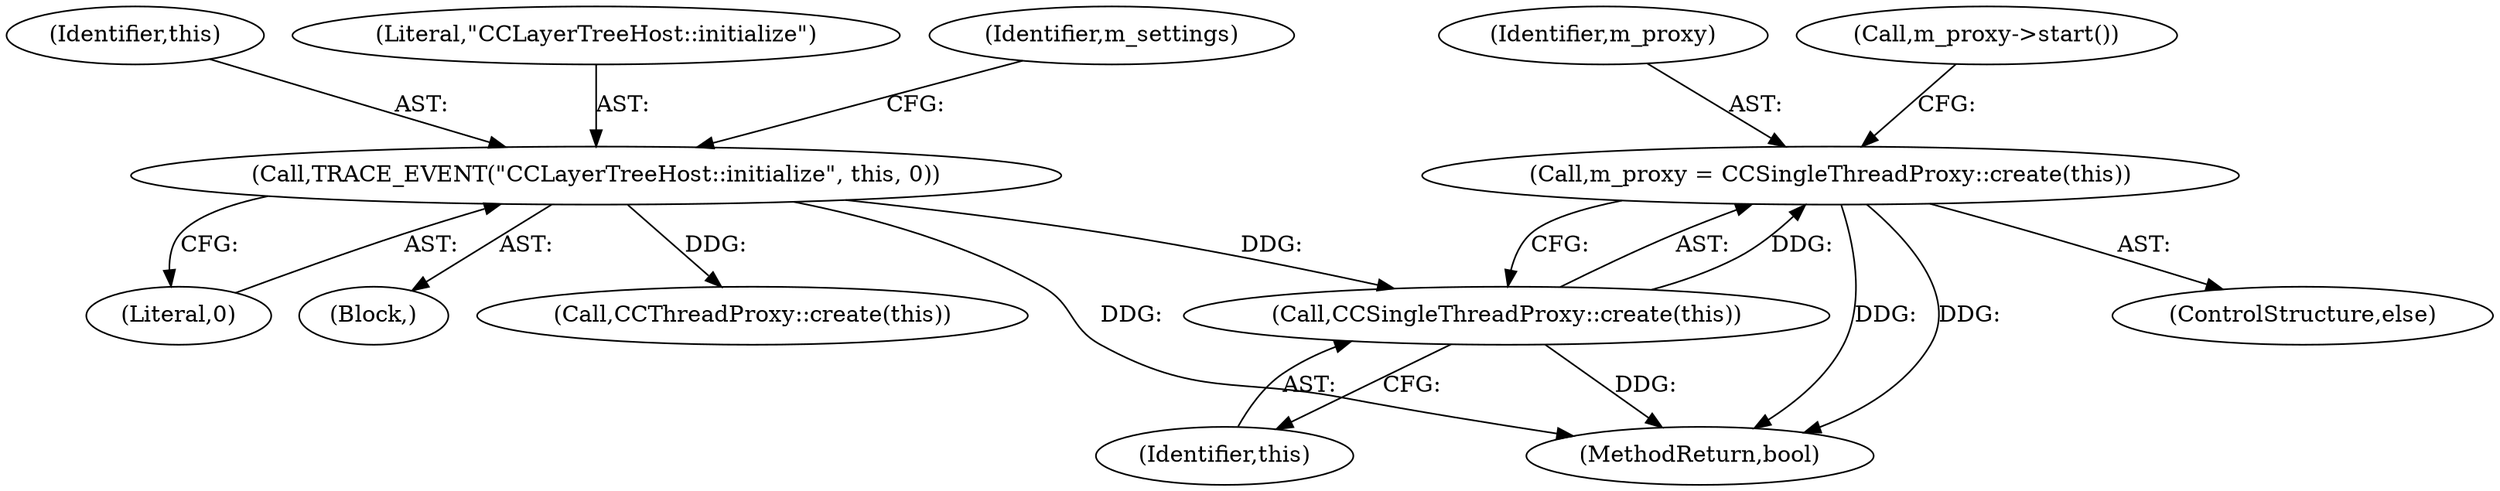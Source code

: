 digraph "0_Chrome_88c4913f11967abfd08a8b22b4423710322ac49b@API" {
"1000131" [label="(Call,m_proxy = CCSingleThreadProxy::create(this))"];
"1000133" [label="(Call,CCSingleThreadProxy::create(this))"];
"1000102" [label="(Call,TRACE_EVENT(\"CCLayerTreeHost::initialize\", this, 0))"];
"1000131" [label="(Call,m_proxy = CCSingleThreadProxy::create(this))"];
"1000133" [label="(Call,CCSingleThreadProxy::create(this))"];
"1000135" [label="(Call,m_proxy->start())"];
"1000132" [label="(Identifier,m_proxy)"];
"1000104" [label="(Identifier,this)"];
"1000103" [label="(Literal,\"CCLayerTreeHost::initialize\")"];
"1000130" [label="(ControlStructure,else)"];
"1000108" [label="(Identifier,m_settings)"];
"1000160" [label="(MethodReturn,bool)"];
"1000102" [label="(Call,TRACE_EVENT(\"CCLayerTreeHost::initialize\", this, 0))"];
"1000128" [label="(Call,CCThreadProxy::create(this))"];
"1000134" [label="(Identifier,this)"];
"1000105" [label="(Literal,0)"];
"1000101" [label="(Block,)"];
"1000131" -> "1000130"  [label="AST: "];
"1000131" -> "1000133"  [label="CFG: "];
"1000132" -> "1000131"  [label="AST: "];
"1000133" -> "1000131"  [label="AST: "];
"1000135" -> "1000131"  [label="CFG: "];
"1000131" -> "1000160"  [label="DDG: "];
"1000131" -> "1000160"  [label="DDG: "];
"1000133" -> "1000131"  [label="DDG: "];
"1000133" -> "1000134"  [label="CFG: "];
"1000134" -> "1000133"  [label="AST: "];
"1000133" -> "1000160"  [label="DDG: "];
"1000102" -> "1000133"  [label="DDG: "];
"1000102" -> "1000101"  [label="AST: "];
"1000102" -> "1000105"  [label="CFG: "];
"1000103" -> "1000102"  [label="AST: "];
"1000104" -> "1000102"  [label="AST: "];
"1000105" -> "1000102"  [label="AST: "];
"1000108" -> "1000102"  [label="CFG: "];
"1000102" -> "1000160"  [label="DDG: "];
"1000102" -> "1000128"  [label="DDG: "];
}
